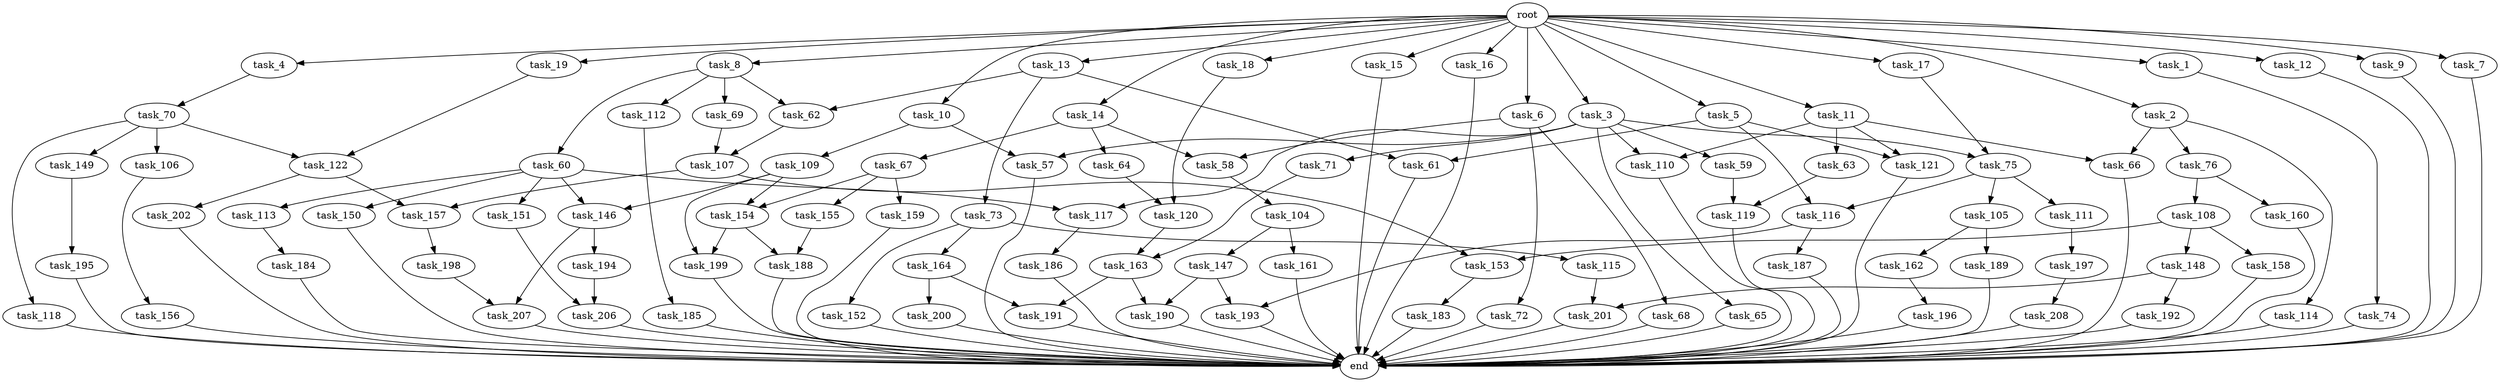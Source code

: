 digraph G {
  task_19 [size="10.240000"];
  task_104 [size="343597383.680000"];
  task_156 [size="2147483648.000000"];
  task_108 [size="1374389534.720000"];
  task_191 [size="2491081031.680000"];
  task_207 [size="5841155522.560000"];
  task_15 [size="10.240000"];
  task_58 [size="1116691496.960000"];
  task_105 [size="773094113.280000"];
  task_18 [size="10.240000"];
  task_195 [size="343597383.680000"];
  task_154 [size="6270652252.160000"];
  task_73 [size="3092376453.120000"];
  task_16 [size="10.240000"];
  task_110 [size="13915694039.040001"];
  task_68 [size="343597383.680000"];
  task_61 [size="4466765987.840000"];
  task_74 [size="8589934592.000000"];
  task_158 [size="3092376453.120000"];
  task_1 [size="10.240000"];
  task_185 [size="773094113.280000"];
  task_160 [size="1374389534.720000"];
  task_11 [size="10.240000"];
  task_62 [size="5239860101.120000"];
  task_107 [size="12455405158.400000"];
  task_2 [size="10.240000"];
  task_10 [size="10.240000"];
  task_66 [size="11166914969.600000"];
  task_187 [size="3092376453.120000"];
  task_64 [size="773094113.280000"];
  task_109 [size="773094113.280000"];
  task_122 [size="7730941132.800000"];
  task_184 [size="6957847019.520000"];
  task_72 [size="343597383.680000"];
  task_17 [size="10.240000"];
  task_147 [size="2147483648.000000"];
  task_114 [size="4209067950.080000"];
  task_155 [size="773094113.280000"];
  task_67 [size="773094113.280000"];
  task_150 [size="1374389534.720000"];
  task_197 [size="4209067950.080000"];
  task_157 [size="5841155522.560000"];
  task_106 [size="773094113.280000"];
  task_12 [size="10.240000"];
  task_146 [size="6871947673.600000"];
  task_194 [size="5497558138.880000"];
  task_159 [size="773094113.280000"];
  task_59 [size="6957847019.520000"];
  task_149 [size="773094113.280000"];
  end [size="0.000000"];
  task_9 [size="10.240000"];
  task_190 [size="6356551598.080000"];
  task_148 [size="3092376453.120000"];
  task_186 [size="5497558138.880000"];
  task_183 [size="3092376453.120000"];
  task_163 [size="4466765987.840000"];
  task_192 [size="3092376453.120000"];
  task_202 [size="5497558138.880000"];
  task_69 [size="2147483648.000000"];
  task_57 [size="7730941132.800000"];
  task_196 [size="343597383.680000"];
  task_118 [size="773094113.280000"];
  task_201 [size="6184752906.240000"];
  task_65 [size="6957847019.520000"];
  task_198 [size="5497558138.880000"];
  task_206 [size="1717986918.400000"];
  task_13 [size="10.240000"];
  task_193 [size="7301444403.200000"];
  task_121 [size="8332236554.240000"];
  task_152 [size="1374389534.720000"];
  task_3 [size="10.240000"];
  task_5 [size="10.240000"];
  task_189 [size="343597383.680000"];
  task_76 [size="4209067950.080000"];
  task_115 [size="1374389534.720000"];
  task_8 [size="10.240000"];
  task_188 [size="15547781611.520000"];
  task_14 [size="10.240000"];
  task_116 [size="2147483648.000000"];
  task_4 [size="10.240000"];
  task_119 [size="10995116277.760000"];
  task_161 [size="2147483648.000000"];
  task_200 [size="343597383.680000"];
  task_113 [size="1374389534.720000"];
  task_164 [size="1374389534.720000"];
  task_112 [size="2147483648.000000"];
  task_199 [size="14087492730.880001"];
  task_153 [size="3435973836.800000"];
  root [size="0.000000"];
  task_120 [size="5239860101.120000"];
  task_60 [size="2147483648.000000"];
  task_70 [size="2147483648.000000"];
  task_6 [size="10.240000"];
  task_208 [size="4209067950.080000"];
  task_117 [size="8332236554.240000"];
  task_162 [size="343597383.680000"];
  task_111 [size="773094113.280000"];
  task_151 [size="1374389534.720000"];
  task_63 [size="6957847019.520000"];
  task_7 [size="10.240000"];
  task_71 [size="6957847019.520000"];
  task_75 [size="13915694039.040001"];

  task_19 -> task_122 [size="679477248.000000"];
  task_104 -> task_161 [size="209715200.000000"];
  task_104 -> task_147 [size="209715200.000000"];
  task_156 -> end [size="1.000000"];
  task_108 -> task_153 [size="301989888.000000"];
  task_108 -> task_148 [size="301989888.000000"];
  task_108 -> task_158 [size="301989888.000000"];
  task_191 -> end [size="1.000000"];
  task_207 -> end [size="1.000000"];
  task_15 -> end [size="1.000000"];
  task_58 -> task_104 [size="33554432.000000"];
  task_105 -> task_162 [size="33554432.000000"];
  task_105 -> task_189 [size="33554432.000000"];
  task_18 -> task_120 [size="209715200.000000"];
  task_195 -> end [size="1.000000"];
  task_154 -> task_199 [size="838860800.000000"];
  task_154 -> task_188 [size="838860800.000000"];
  task_73 -> task_152 [size="134217728.000000"];
  task_73 -> task_115 [size="134217728.000000"];
  task_73 -> task_164 [size="134217728.000000"];
  task_16 -> end [size="1.000000"];
  task_110 -> end [size="1.000000"];
  task_68 -> end [size="1.000000"];
  task_61 -> end [size="1.000000"];
  task_74 -> end [size="1.000000"];
  task_158 -> end [size="1.000000"];
  task_1 -> task_74 [size="838860800.000000"];
  task_185 -> end [size="1.000000"];
  task_160 -> end [size="1.000000"];
  task_11 -> task_63 [size="679477248.000000"];
  task_11 -> task_121 [size="679477248.000000"];
  task_11 -> task_66 [size="679477248.000000"];
  task_11 -> task_110 [size="679477248.000000"];
  task_62 -> task_107 [size="679477248.000000"];
  task_107 -> task_153 [size="33554432.000000"];
  task_107 -> task_157 [size="33554432.000000"];
  task_2 -> task_66 [size="411041792.000000"];
  task_2 -> task_76 [size="411041792.000000"];
  task_2 -> task_114 [size="411041792.000000"];
  task_10 -> task_57 [size="75497472.000000"];
  task_10 -> task_109 [size="75497472.000000"];
  task_66 -> end [size="1.000000"];
  task_187 -> end [size="1.000000"];
  task_64 -> task_120 [size="301989888.000000"];
  task_109 -> task_154 [size="536870912.000000"];
  task_109 -> task_146 [size="536870912.000000"];
  task_109 -> task_199 [size="536870912.000000"];
  task_122 -> task_202 [size="536870912.000000"];
  task_122 -> task_157 [size="536870912.000000"];
  task_184 -> end [size="1.000000"];
  task_72 -> end [size="1.000000"];
  task_17 -> task_75 [size="679477248.000000"];
  task_147 -> task_190 [size="411041792.000000"];
  task_147 -> task_193 [size="411041792.000000"];
  task_114 -> end [size="1.000000"];
  task_155 -> task_188 [size="679477248.000000"];
  task_67 -> task_154 [size="75497472.000000"];
  task_67 -> task_155 [size="75497472.000000"];
  task_67 -> task_159 [size="75497472.000000"];
  task_150 -> end [size="1.000000"];
  task_197 -> task_208 [size="411041792.000000"];
  task_157 -> task_198 [size="536870912.000000"];
  task_106 -> task_156 [size="209715200.000000"];
  task_12 -> end [size="1.000000"];
  task_146 -> task_194 [size="536870912.000000"];
  task_146 -> task_207 [size="536870912.000000"];
  task_194 -> task_206 [size="33554432.000000"];
  task_159 -> end [size="1.000000"];
  task_59 -> task_119 [size="536870912.000000"];
  task_149 -> task_195 [size="33554432.000000"];
  task_9 -> end [size="1.000000"];
  task_190 -> end [size="1.000000"];
  task_148 -> task_192 [size="301989888.000000"];
  task_148 -> task_201 [size="301989888.000000"];
  task_186 -> end [size="1.000000"];
  task_183 -> end [size="1.000000"];
  task_163 -> task_190 [size="209715200.000000"];
  task_163 -> task_191 [size="209715200.000000"];
  task_192 -> end [size="1.000000"];
  task_202 -> end [size="1.000000"];
  task_69 -> task_107 [size="536870912.000000"];
  task_57 -> end [size="1.000000"];
  task_196 -> end [size="1.000000"];
  task_118 -> end [size="1.000000"];
  task_201 -> end [size="1.000000"];
  task_65 -> end [size="1.000000"];
  task_198 -> task_207 [size="33554432.000000"];
  task_206 -> end [size="1.000000"];
  task_13 -> task_61 [size="301989888.000000"];
  task_13 -> task_62 [size="301989888.000000"];
  task_13 -> task_73 [size="301989888.000000"];
  task_193 -> end [size="1.000000"];
  task_121 -> end [size="1.000000"];
  task_152 -> end [size="1.000000"];
  task_3 -> task_75 [size="679477248.000000"];
  task_3 -> task_110 [size="679477248.000000"];
  task_3 -> task_57 [size="679477248.000000"];
  task_3 -> task_117 [size="679477248.000000"];
  task_3 -> task_59 [size="679477248.000000"];
  task_3 -> task_71 [size="679477248.000000"];
  task_3 -> task_65 [size="679477248.000000"];
  task_5 -> task_61 [size="134217728.000000"];
  task_5 -> task_116 [size="134217728.000000"];
  task_5 -> task_121 [size="134217728.000000"];
  task_189 -> end [size="1.000000"];
  task_76 -> task_108 [size="134217728.000000"];
  task_76 -> task_160 [size="134217728.000000"];
  task_115 -> task_201 [size="301989888.000000"];
  task_8 -> task_62 [size="209715200.000000"];
  task_8 -> task_69 [size="209715200.000000"];
  task_8 -> task_60 [size="209715200.000000"];
  task_8 -> task_112 [size="209715200.000000"];
  task_188 -> end [size="1.000000"];
  task_14 -> task_58 [size="75497472.000000"];
  task_14 -> task_67 [size="75497472.000000"];
  task_14 -> task_64 [size="75497472.000000"];
  task_116 -> task_193 [size="301989888.000000"];
  task_116 -> task_187 [size="301989888.000000"];
  task_4 -> task_70 [size="209715200.000000"];
  task_119 -> end [size="1.000000"];
  task_161 -> end [size="1.000000"];
  task_200 -> end [size="1.000000"];
  task_113 -> task_184 [size="679477248.000000"];
  task_164 -> task_200 [size="33554432.000000"];
  task_164 -> task_191 [size="33554432.000000"];
  task_112 -> task_185 [size="75497472.000000"];
  task_199 -> end [size="1.000000"];
  task_153 -> task_183 [size="301989888.000000"];
  root -> task_8 [size="1.000000"];
  root -> task_19 [size="1.000000"];
  root -> task_16 [size="1.000000"];
  root -> task_14 [size="1.000000"];
  root -> task_6 [size="1.000000"];
  root -> task_4 [size="1.000000"];
  root -> task_5 [size="1.000000"];
  root -> task_1 [size="1.000000"];
  root -> task_10 [size="1.000000"];
  root -> task_13 [size="1.000000"];
  root -> task_15 [size="1.000000"];
  root -> task_9 [size="1.000000"];
  root -> task_3 [size="1.000000"];
  root -> task_12 [size="1.000000"];
  root -> task_11 [size="1.000000"];
  root -> task_2 [size="1.000000"];
  root -> task_18 [size="1.000000"];
  root -> task_7 [size="1.000000"];
  root -> task_17 [size="1.000000"];
  task_120 -> task_163 [size="134217728.000000"];
  task_60 -> task_146 [size="134217728.000000"];
  task_60 -> task_113 [size="134217728.000000"];
  task_60 -> task_151 [size="134217728.000000"];
  task_60 -> task_150 [size="134217728.000000"];
  task_60 -> task_117 [size="134217728.000000"];
  task_70 -> task_106 [size="75497472.000000"];
  task_70 -> task_118 [size="75497472.000000"];
  task_70 -> task_122 [size="75497472.000000"];
  task_70 -> task_149 [size="75497472.000000"];
  task_6 -> task_72 [size="33554432.000000"];
  task_6 -> task_58 [size="33554432.000000"];
  task_6 -> task_68 [size="33554432.000000"];
  task_208 -> end [size="1.000000"];
  task_117 -> task_186 [size="536870912.000000"];
  task_162 -> task_196 [size="33554432.000000"];
  task_111 -> task_197 [size="411041792.000000"];
  task_151 -> task_206 [size="134217728.000000"];
  task_63 -> task_119 [size="536870912.000000"];
  task_7 -> end [size="1.000000"];
  task_71 -> task_163 [size="301989888.000000"];
  task_75 -> task_116 [size="75497472.000000"];
  task_75 -> task_105 [size="75497472.000000"];
  task_75 -> task_111 [size="75497472.000000"];
}
